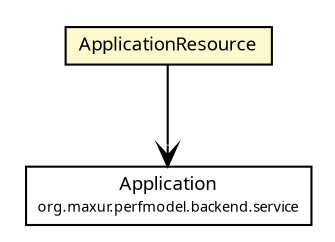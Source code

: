 #!/usr/local/bin/dot
#
# Class diagram 
# Generated by UMLGraph version R5_6-24-gf6e263 (http://www.umlgraph.org/)
#

digraph G {
	edge [fontname="Trebuchet MS",fontsize=10,labelfontname="Trebuchet MS",labelfontsize=10];
	node [fontname="Trebuchet MS",fontsize=10,shape=plaintext];
	nodesep=0.25;
	ranksep=0.5;
	// org.maxur.perfmodel.backend.rest.resources.ApplicationResource
	c432 [label=<<table title="org.maxur.perfmodel.backend.rest.resources.ApplicationResource" border="0" cellborder="1" cellspacing="0" cellpadding="2" port="p" bgcolor="lemonChiffon" href="./ApplicationResource.html">
		<tr><td><table border="0" cellspacing="0" cellpadding="1">
<tr><td align="center" balign="center"><font face="Trebuchet MS"> ApplicationResource </font></td></tr>
		</table></td></tr>
		</table>>, URL="./ApplicationResource.html", fontname="Trebuchet MS", fontcolor="black", fontsize=9.0];
	// org.maxur.perfmodel.backend.service.Application
	c441 [label=<<table title="org.maxur.perfmodel.backend.service.Application" border="0" cellborder="1" cellspacing="0" cellpadding="2" port="p" href="../../service/Application.html">
		<tr><td><table border="0" cellspacing="0" cellpadding="1">
<tr><td align="center" balign="center"><font face="Trebuchet MS"> Application </font></td></tr>
<tr><td align="center" balign="center"><font face="Trebuchet MS" point-size="7.0"> org.maxur.perfmodel.backend.service </font></td></tr>
		</table></td></tr>
		</table>>, URL="../../service/Application.html", fontname="Trebuchet MS", fontcolor="black", fontsize=9.0];
	// org.maxur.perfmodel.backend.rest.resources.ApplicationResource NAVASSOC org.maxur.perfmodel.backend.service.Application
	c432:p -> c441:p [taillabel="", label="", headlabel="", fontname="Trebuchet MS", fontcolor="black", fontsize=10.0, color="black", arrowhead=open];
}

